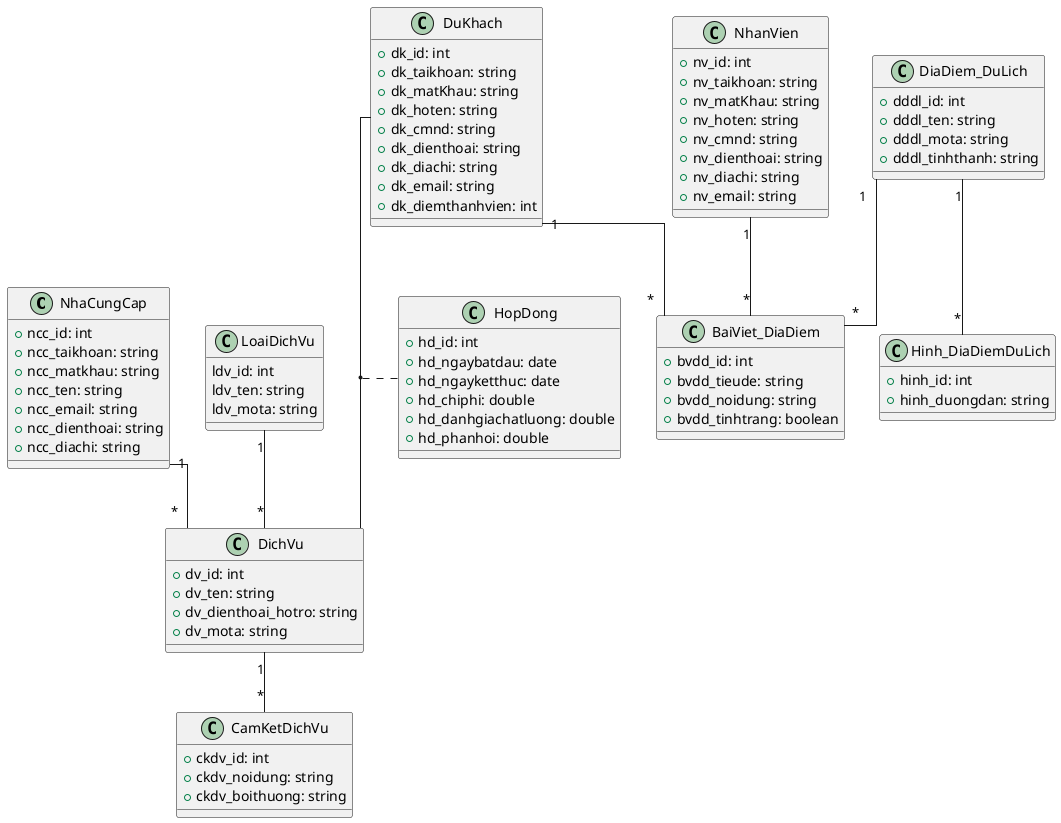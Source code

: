 @startuml SoDoclass
 skinparam linetype ortho
' Dịch vụ du lịch ở đây bao gồm các khu vui chơi,
' ăn ngủ nghỉ, dịch vụ đi lại, các dịch vụ sẽ có loại DV
'Dịch vụ sẽ gồm có:
'1. Phương tiện để đi lại (gồm có phương tiện đi đến nơi du lịch và phương tiện đi lại ở điểm du lịch)
'2. Tham quan 
'3.ăn uống
'4. chỗ ngủ



class NhaCungCap{
  + ncc_id: int
  + ncc_taikhoan: string
  + ncc_matkhau: string
  + ncc_ten: string
  + ncc_email: string
  + ncc_dienthoai: string
  + ncc_diachi: string
}

class DiaDiem_DuLich{
  + dddl_id: int
  + dddl_ten: string
  + dddl_mota: string
  + dddl_tinhthanh: string
}


class BaiViet_DiaDiem{
  + bvdd_id: int
  + bvdd_tieude: string
  + bvdd_noidung: string
  + bvdd_tinhtrang: boolean
}

class DuKhach{
  + dk_id: int
  + dk_taikhoan: string
  + dk_matKhau: string
  + dk_hoten: string
  + dk_cmnd: string
  + dk_dienthoai: string
  + dk_diachi: string
  + dk_email: string 
  + dk_diemthanhvien: int
}

class LoaiDichVu{
  ldv_id: int
  ldv_ten: string
  ldv_mota: string
}

class DichVu{
  + dv_id: int
  + dv_ten: string
  + dv_dienthoai_hotro: string
  + dv_mota: string
}

class CamKetDichVu{
  + ckdv_id: int
  + ckdv_noidung: string
  + ckdv_boithuong: string
}

class HopDong{
  + hd_id: int
  + hd_ngaybatdau: date
  + hd_ngayketthuc: date
  + hd_chiphi: double
  + hd_danhgiachatluong: double
  + hd_phanhoi: double
}

class NhanVien{
  + nv_id: int
  + nv_taikhoan: string
  + nv_matKhau: string
  + nv_hoten: string
  + nv_cmnd: string
  + nv_dienthoai: string
  + nv_diachi: string
  + nv_email: string 
}

class Hinh_DiaDiemDuLich{
  + hinh_id: int
  + hinh_duongdan: string
}

NhaCungCap "1" -- "*" DichVu
LoaiDichVu "1" -- "*" DichVu
DuKhach "1" -- "*" BaiViet_DiaDiem
DiaDiem_DuLich "1" -- "*" BaiViet_DiaDiem
NhanVien "1" -- "*" BaiViet_DiaDiem
(DuKhach, DichVu) .. HopDong
DiaDiem_DuLich "1" -- "*" Hinh_DiaDiemDuLich
DichVu "1" -- "*" CamKetDichVu


@enduml